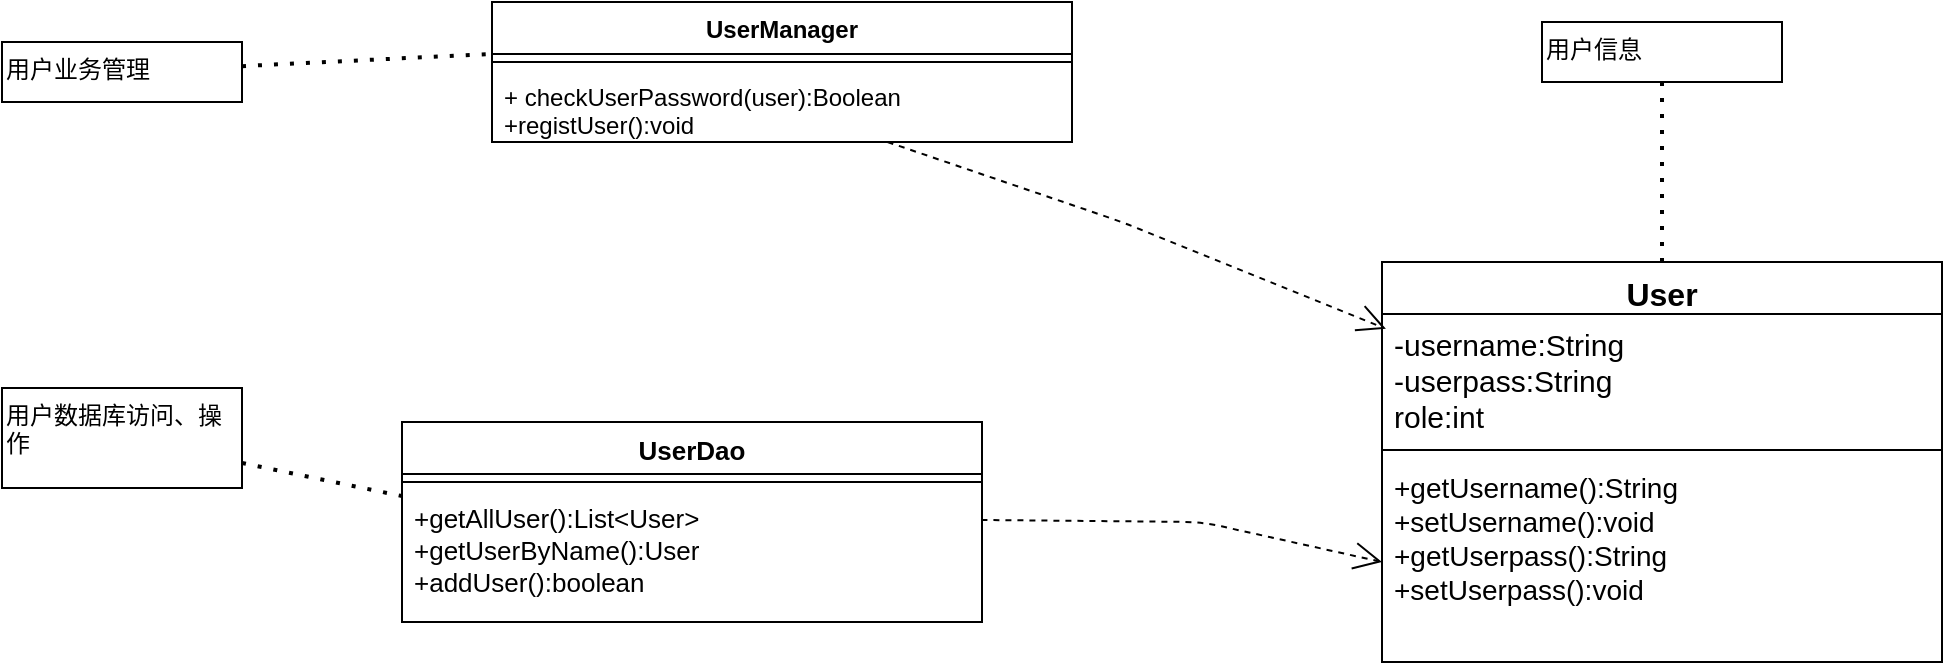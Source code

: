 <mxfile version="14.8.5" type="github">
  <diagram name="Page-1" id="e7e014a7-5840-1c2e-5031-d8a46d1fe8dd">
    <mxGraphModel dx="1038" dy="580" grid="1" gridSize="10" guides="1" tooltips="1" connect="1" arrows="1" fold="1" page="1" pageScale="1" pageWidth="1169" pageHeight="826" background="none" math="0" shadow="0">
      <root>
        <mxCell id="0" />
        <mxCell id="1" parent="0" />
        <mxCell id="0XWqIrfSSYyE24iwFpcM-41" value="UserManager" style="swimlane;fontStyle=1;align=center;verticalAlign=top;childLayout=stackLayout;horizontal=1;startSize=26;horizontalStack=0;resizeParent=1;resizeParentMax=0;resizeLast=0;collapsible=1;marginBottom=0;" vertex="1" parent="1">
          <mxGeometry x="295" y="170" width="290" height="70" as="geometry" />
        </mxCell>
        <mxCell id="0XWqIrfSSYyE24iwFpcM-43" value="" style="line;strokeWidth=1;fillColor=none;align=left;verticalAlign=middle;spacingTop=-1;spacingLeft=3;spacingRight=3;rotatable=0;labelPosition=right;points=[];portConstraint=eastwest;" vertex="1" parent="0XWqIrfSSYyE24iwFpcM-41">
          <mxGeometry y="26" width="290" height="8" as="geometry" />
        </mxCell>
        <mxCell id="0XWqIrfSSYyE24iwFpcM-44" value="+ checkUserPassword(user):Boolean&#xa;+registUser():void&#xa;" style="text;strokeColor=none;fillColor=none;align=left;verticalAlign=top;spacingLeft=4;spacingRight=4;overflow=hidden;rotatable=0;points=[[0,0.5],[1,0.5]];portConstraint=eastwest;" vertex="1" parent="0XWqIrfSSYyE24iwFpcM-41">
          <mxGeometry y="34" width="290" height="36" as="geometry" />
        </mxCell>
        <mxCell id="0XWqIrfSSYyE24iwFpcM-56" value="用户业务管理" style="rounded=0;whiteSpace=wrap;html=1;shadow=0;glass=0;gradientDirection=north;align=left;verticalAlign=top;" vertex="1" parent="1">
          <mxGeometry x="50" y="190" width="120" height="30" as="geometry" />
        </mxCell>
        <mxCell id="0XWqIrfSSYyE24iwFpcM-57" value="用户数据库访问、操作" style="rounded=0;whiteSpace=wrap;html=1;shadow=0;glass=0;gradientDirection=north;align=left;verticalAlign=top;" vertex="1" parent="1">
          <mxGeometry x="50" y="363" width="120" height="50" as="geometry" />
        </mxCell>
        <mxCell id="0XWqIrfSSYyE24iwFpcM-58" value="" style="endArrow=none;dashed=1;html=1;dashPattern=1 3;strokeWidth=2;entryX=0.008;entryY=0.369;entryDx=0;entryDy=0;entryPerimeter=0;" edge="1" parent="1" source="0XWqIrfSSYyE24iwFpcM-56" target="0XWqIrfSSYyE24iwFpcM-41">
          <mxGeometry width="50" height="50" relative="1" as="geometry">
            <mxPoint x="170" y="245" as="sourcePoint" />
            <mxPoint x="240.711" y="195" as="targetPoint" />
          </mxGeometry>
        </mxCell>
        <mxCell id="0XWqIrfSSYyE24iwFpcM-59" value="" style="endArrow=none;dashed=1;html=1;dashPattern=1 3;strokeWidth=2;exitX=1;exitY=0.75;exitDx=0;exitDy=0;" edge="1" parent="1" source="0XWqIrfSSYyE24iwFpcM-57" target="0XWqIrfSSYyE24iwFpcM-62">
          <mxGeometry width="50" height="50" relative="1" as="geometry">
            <mxPoint x="170" y="319.997" as="sourcePoint" />
            <mxPoint x="262" y="321" as="targetPoint" />
          </mxGeometry>
        </mxCell>
        <mxCell id="0XWqIrfSSYyE24iwFpcM-60" value="UserDao" style="swimlane;fontStyle=1;align=center;verticalAlign=top;childLayout=stackLayout;horizontal=1;startSize=26;horizontalStack=0;resizeParent=1;resizeParentMax=0;resizeLast=0;collapsible=1;marginBottom=0;fontSize=13;" vertex="1" parent="1">
          <mxGeometry x="250" y="380" width="290" height="100" as="geometry" />
        </mxCell>
        <mxCell id="0XWqIrfSSYyE24iwFpcM-61" value="" style="line;strokeWidth=1;fillColor=none;align=left;verticalAlign=middle;spacingTop=-1;spacingLeft=3;spacingRight=3;rotatable=0;labelPosition=right;points=[];portConstraint=eastwest;" vertex="1" parent="0XWqIrfSSYyE24iwFpcM-60">
          <mxGeometry y="26" width="290" height="8" as="geometry" />
        </mxCell>
        <mxCell id="0XWqIrfSSYyE24iwFpcM-62" value="+getAllUser():List&lt;User&gt;&#xa;+getUserByName():User&#xa;+addUser():boolean" style="text;strokeColor=none;fillColor=none;align=left;verticalAlign=top;spacingLeft=4;spacingRight=4;overflow=hidden;rotatable=0;points=[[0,0.5],[1,0.5]];portConstraint=eastwest;fontSize=13;" vertex="1" parent="0XWqIrfSSYyE24iwFpcM-60">
          <mxGeometry y="34" width="290" height="66" as="geometry" />
        </mxCell>
        <mxCell id="0XWqIrfSSYyE24iwFpcM-66" value="User" style="swimlane;fontStyle=1;align=center;verticalAlign=top;childLayout=stackLayout;horizontal=1;startSize=26;horizontalStack=0;resizeParent=1;resizeParentMax=0;resizeLast=0;collapsible=1;marginBottom=0;shadow=0;glass=0;fontSize=16;gradientColor=none;" vertex="1" parent="1">
          <mxGeometry x="740" y="300" width="280" height="200" as="geometry" />
        </mxCell>
        <mxCell id="0XWqIrfSSYyE24iwFpcM-67" value="-username:String&#xa;-userpass:String&#xa;role:int" style="text;strokeColor=none;fillColor=none;align=left;verticalAlign=top;spacingLeft=4;spacingRight=4;overflow=hidden;rotatable=0;points=[[0,0.5],[1,0.5]];portConstraint=eastwest;horizontal=1;fontSize=15;" vertex="1" parent="0XWqIrfSSYyE24iwFpcM-66">
          <mxGeometry y="26" width="280" height="64" as="geometry" />
        </mxCell>
        <mxCell id="0XWqIrfSSYyE24iwFpcM-68" value="" style="line;strokeWidth=1;fillColor=none;align=left;verticalAlign=middle;spacingTop=-1;spacingLeft=3;spacingRight=3;rotatable=0;labelPosition=right;points=[];portConstraint=eastwest;" vertex="1" parent="0XWqIrfSSYyE24iwFpcM-66">
          <mxGeometry y="90" width="280" height="8" as="geometry" />
        </mxCell>
        <mxCell id="0XWqIrfSSYyE24iwFpcM-69" value="+getUsername():String&#xa;+setUsername():void&#xa;+getUserpass():String&#xa;+setUserpass():void" style="text;strokeColor=none;fillColor=none;align=left;verticalAlign=top;spacingLeft=4;spacingRight=4;overflow=hidden;rotatable=0;points=[[0,0.5],[1,0.5]];portConstraint=eastwest;fontSize=14;" vertex="1" parent="0XWqIrfSSYyE24iwFpcM-66">
          <mxGeometry y="98" width="280" height="102" as="geometry" />
        </mxCell>
        <mxCell id="0XWqIrfSSYyE24iwFpcM-70" value="用户信息" style="rounded=0;whiteSpace=wrap;html=1;shadow=0;glass=0;gradientDirection=north;align=left;verticalAlign=top;" vertex="1" parent="1">
          <mxGeometry x="820" y="180" width="120" height="30" as="geometry" />
        </mxCell>
        <mxCell id="0XWqIrfSSYyE24iwFpcM-71" value="" style="endArrow=none;dashed=1;html=1;dashPattern=1 3;strokeWidth=2;" edge="1" parent="1" source="0XWqIrfSSYyE24iwFpcM-70" target="0XWqIrfSSYyE24iwFpcM-66">
          <mxGeometry width="50" height="50" relative="1" as="geometry">
            <mxPoint x="807.68" y="239.998" as="sourcePoint" />
            <mxPoint x="900.0" y="234.44" as="targetPoint" />
          </mxGeometry>
        </mxCell>
        <mxCell id="0XWqIrfSSYyE24iwFpcM-73" value="" style="endArrow=open;endSize=12;dashed=1;html=1;fontSize=16;entryX=0.007;entryY=0.116;entryDx=0;entryDy=0;entryPerimeter=0;" edge="1" parent="1" source="0XWqIrfSSYyE24iwFpcM-44" target="0XWqIrfSSYyE24iwFpcM-67">
          <mxGeometry x="0.032" y="12" width="160" relative="1" as="geometry">
            <mxPoint x="470" y="300" as="sourcePoint" />
            <mxPoint x="630" y="300" as="targetPoint" />
            <Array as="points">
              <mxPoint x="610" y="280" />
            </Array>
            <mxPoint y="1" as="offset" />
          </mxGeometry>
        </mxCell>
        <mxCell id="0XWqIrfSSYyE24iwFpcM-77" value="" style="endArrow=open;endSize=12;dashed=1;html=1;fontSize=16;exitX=0.999;exitY=0.227;exitDx=0;exitDy=0;exitPerimeter=0;" edge="1" parent="1" source="0XWqIrfSSYyE24iwFpcM-62">
          <mxGeometry x="-0.038" y="20" width="160" relative="1" as="geometry">
            <mxPoint x="560" y="420" as="sourcePoint" />
            <mxPoint x="740" y="450" as="targetPoint" />
            <Array as="points">
              <mxPoint x="650" y="430" />
            </Array>
            <mxPoint as="offset" />
          </mxGeometry>
        </mxCell>
      </root>
    </mxGraphModel>
  </diagram>
</mxfile>
